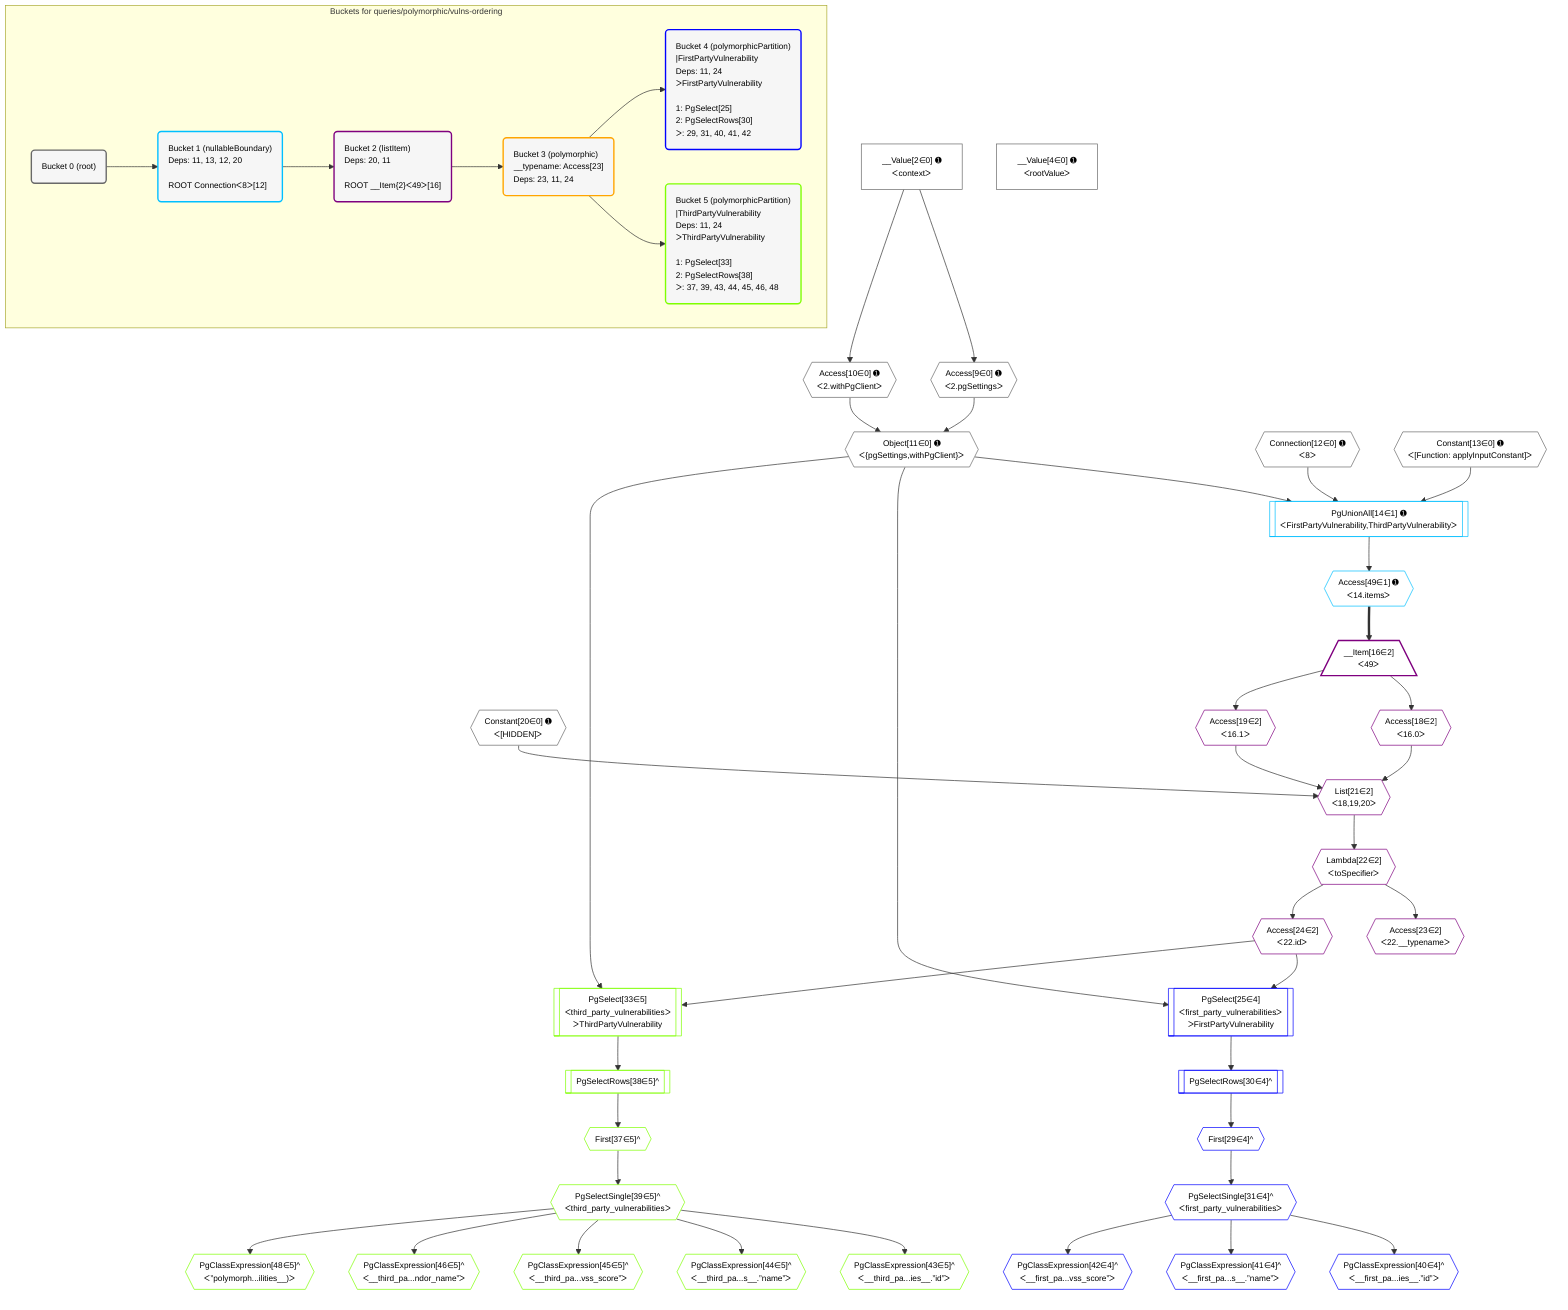 %%{init: {'themeVariables': { 'fontSize': '12px'}}}%%
graph TD
    classDef path fill:#eee,stroke:#000,color:#000
    classDef plan fill:#fff,stroke-width:1px,color:#000
    classDef itemplan fill:#fff,stroke-width:2px,color:#000
    classDef unbatchedplan fill:#dff,stroke-width:1px,color:#000
    classDef sideeffectplan fill:#fcc,stroke-width:2px,color:#000
    classDef bucket fill:#f6f6f6,color:#000,stroke-width:2px,text-align:left

    subgraph "Buckets for queries/polymorphic/vulns-ordering"
    Bucket0("Bucket 0 (root)"):::bucket
    Bucket1("Bucket 1 (nullableBoundary)<br />Deps: 11, 13, 12, 20<br /><br />ROOT Connectionᐸ8ᐳ[12]"):::bucket
    Bucket2("Bucket 2 (listItem)<br />Deps: 20, 11<br /><br />ROOT __Item{2}ᐸ49ᐳ[16]"):::bucket
    Bucket3("Bucket 3 (polymorphic)<br />__typename: Access[23]<br />Deps: 23, 11, 24"):::bucket
    Bucket4("Bucket 4 (polymorphicPartition)<br />|FirstPartyVulnerability<br />Deps: 11, 24<br />ᐳFirstPartyVulnerability<br /><br />1: PgSelect[25]<br />2: PgSelectRows[30]<br />ᐳ: 29, 31, 40, 41, 42"):::bucket
    Bucket5("Bucket 5 (polymorphicPartition)<br />|ThirdPartyVulnerability<br />Deps: 11, 24<br />ᐳThirdPartyVulnerability<br /><br />1: PgSelect[33]<br />2: PgSelectRows[38]<br />ᐳ: 37, 39, 43, 44, 45, 46, 48"):::bucket
    end
    Bucket0 --> Bucket1
    Bucket1 --> Bucket2
    Bucket2 --> Bucket3
    Bucket3 --> Bucket4 & Bucket5

    %% plan dependencies
    Object11{{"Object[11∈0] ➊<br />ᐸ{pgSettings,withPgClient}ᐳ"}}:::plan
    Access9{{"Access[9∈0] ➊<br />ᐸ2.pgSettingsᐳ"}}:::plan
    Access10{{"Access[10∈0] ➊<br />ᐸ2.withPgClientᐳ"}}:::plan
    Access9 & Access10 --> Object11
    __Value2["__Value[2∈0] ➊<br />ᐸcontextᐳ"]:::plan
    __Value2 --> Access9
    __Value2 --> Access10
    __Value4["__Value[4∈0] ➊<br />ᐸrootValueᐳ"]:::plan
    Connection12{{"Connection[12∈0] ➊<br />ᐸ8ᐳ"}}:::plan
    Constant13{{"Constant[13∈0] ➊<br />ᐸ[Function: applyInputConstant]ᐳ"}}:::plan
    Constant20{{"Constant[20∈0] ➊<br />ᐸ[HIDDEN]ᐳ"}}:::plan
    PgUnionAll14[["PgUnionAll[14∈1] ➊<br />ᐸFirstPartyVulnerability,ThirdPartyVulnerabilityᐳ"]]:::plan
    Object11 & Constant13 & Connection12 --> PgUnionAll14
    Access49{{"Access[49∈1] ➊<br />ᐸ14.itemsᐳ"}}:::plan
    PgUnionAll14 --> Access49
    List21{{"List[21∈2]<br />ᐸ18,19,20ᐳ"}}:::plan
    Access18{{"Access[18∈2]<br />ᐸ16.0ᐳ"}}:::plan
    Access19{{"Access[19∈2]<br />ᐸ16.1ᐳ"}}:::plan
    Access18 & Access19 & Constant20 --> List21
    __Item16[/"__Item[16∈2]<br />ᐸ49ᐳ"\]:::itemplan
    Access49 ==> __Item16
    __Item16 --> Access18
    __Item16 --> Access19
    Lambda22{{"Lambda[22∈2]<br />ᐸtoSpecifierᐳ"}}:::plan
    List21 --> Lambda22
    Access23{{"Access[23∈2]<br />ᐸ22.__typenameᐳ"}}:::plan
    Lambda22 --> Access23
    Access24{{"Access[24∈2]<br />ᐸ22.idᐳ"}}:::plan
    Lambda22 --> Access24
    PgSelect25[["PgSelect[25∈4]<br />ᐸfirst_party_vulnerabilitiesᐳ<br />ᐳFirstPartyVulnerability"]]:::plan
    Object11 & Access24 --> PgSelect25
    First29{{"First[29∈4]^"}}:::plan
    PgSelectRows30[["PgSelectRows[30∈4]^"]]:::plan
    PgSelectRows30 --> First29
    PgSelect25 --> PgSelectRows30
    PgSelectSingle31{{"PgSelectSingle[31∈4]^<br />ᐸfirst_party_vulnerabilitiesᐳ"}}:::plan
    First29 --> PgSelectSingle31
    PgClassExpression40{{"PgClassExpression[40∈4]^<br />ᐸ__first_pa...ies__.”id”ᐳ"}}:::plan
    PgSelectSingle31 --> PgClassExpression40
    PgClassExpression41{{"PgClassExpression[41∈4]^<br />ᐸ__first_pa...s__.”name”ᐳ"}}:::plan
    PgSelectSingle31 --> PgClassExpression41
    PgClassExpression42{{"PgClassExpression[42∈4]^<br />ᐸ__first_pa...vss_score”ᐳ"}}:::plan
    PgSelectSingle31 --> PgClassExpression42
    PgSelect33[["PgSelect[33∈5]<br />ᐸthird_party_vulnerabilitiesᐳ<br />ᐳThirdPartyVulnerability"]]:::plan
    Object11 & Access24 --> PgSelect33
    First37{{"First[37∈5]^"}}:::plan
    PgSelectRows38[["PgSelectRows[38∈5]^"]]:::plan
    PgSelectRows38 --> First37
    PgSelect33 --> PgSelectRows38
    PgSelectSingle39{{"PgSelectSingle[39∈5]^<br />ᐸthird_party_vulnerabilitiesᐳ"}}:::plan
    First37 --> PgSelectSingle39
    PgClassExpression43{{"PgClassExpression[43∈5]^<br />ᐸ__third_pa...ies__.”id”ᐳ"}}:::plan
    PgSelectSingle39 --> PgClassExpression43
    PgClassExpression44{{"PgClassExpression[44∈5]^<br />ᐸ__third_pa...s__.”name”ᐳ"}}:::plan
    PgSelectSingle39 --> PgClassExpression44
    PgClassExpression45{{"PgClassExpression[45∈5]^<br />ᐸ__third_pa...vss_score”ᐳ"}}:::plan
    PgSelectSingle39 --> PgClassExpression45
    PgClassExpression46{{"PgClassExpression[46∈5]^<br />ᐸ__third_pa...ndor_name”ᐳ"}}:::plan
    PgSelectSingle39 --> PgClassExpression46
    PgClassExpression48{{"PgClassExpression[48∈5]^<br />ᐸ”polymorph...ilities__)ᐳ"}}:::plan
    PgSelectSingle39 --> PgClassExpression48

    %% define steps
    classDef bucket0 stroke:#696969
    class Bucket0,__Value2,__Value4,Access9,Access10,Object11,Connection12,Constant13,Constant20 bucket0
    classDef bucket1 stroke:#00bfff
    class Bucket1,PgUnionAll14,Access49 bucket1
    classDef bucket2 stroke:#7f007f
    class Bucket2,__Item16,Access18,Access19,List21,Lambda22,Access23,Access24 bucket2
    classDef bucket3 stroke:#ffa500
    class Bucket3 bucket3
    classDef bucket4 stroke:#0000ff
    class Bucket4,PgSelect25,First29,PgSelectRows30,PgSelectSingle31,PgClassExpression40,PgClassExpression41,PgClassExpression42 bucket4
    classDef bucket5 stroke:#7fff00
    class Bucket5,PgSelect33,First37,PgSelectRows38,PgSelectSingle39,PgClassExpression43,PgClassExpression44,PgClassExpression45,PgClassExpression46,PgClassExpression48 bucket5